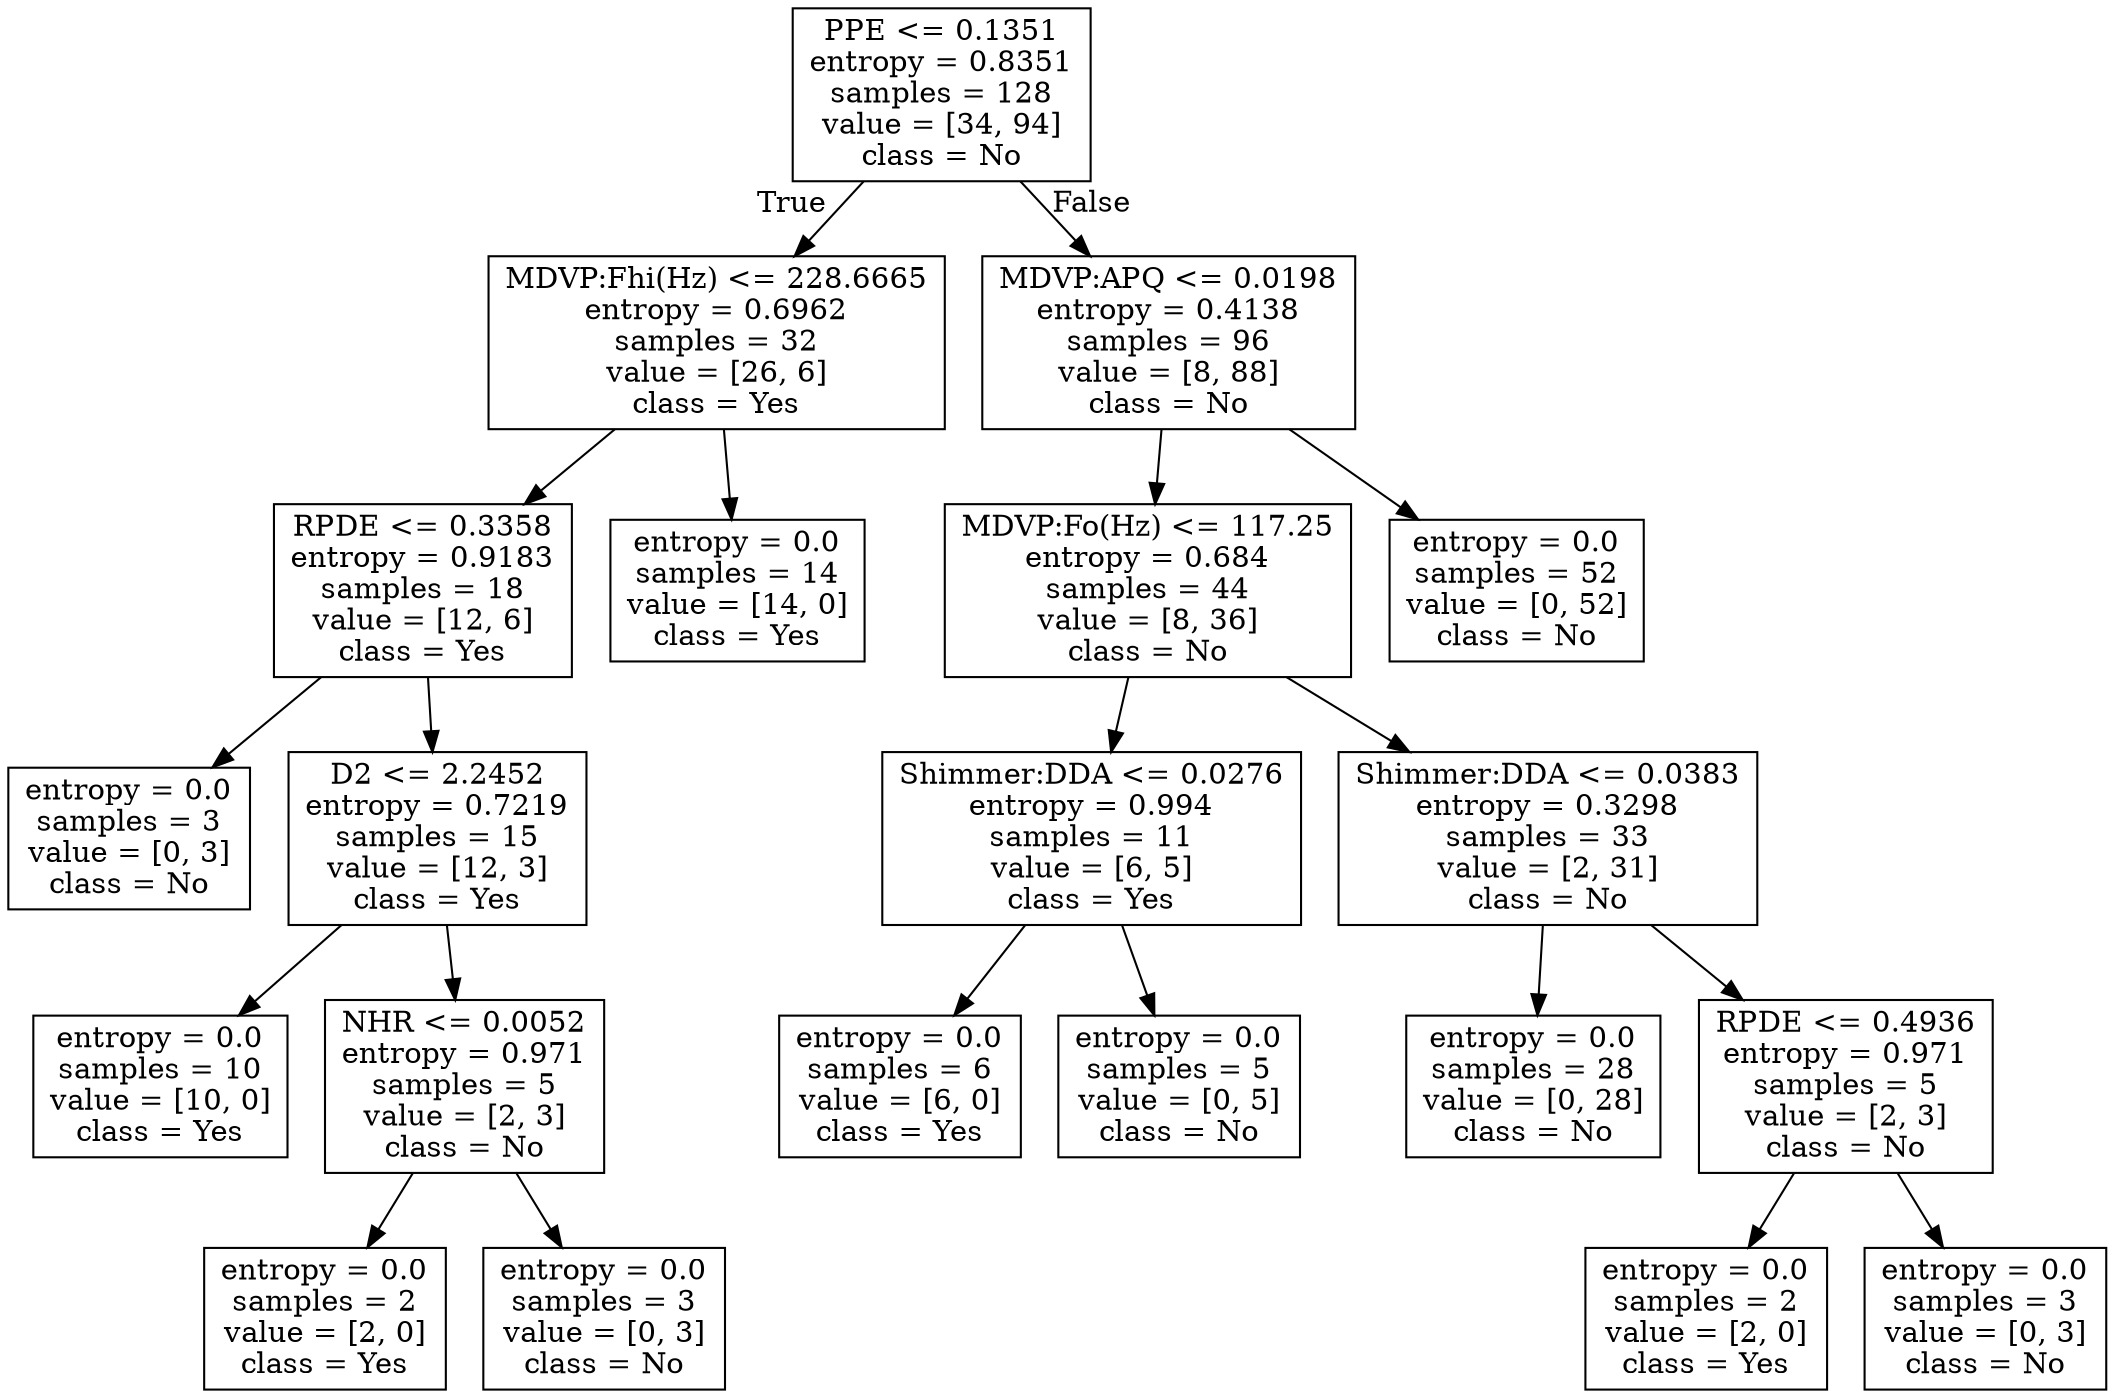 digraph Tree {
node [shape=box] ;
0 [label="PPE <= 0.1351\nentropy = 0.8351\nsamples = 128\nvalue = [34, 94]\nclass = No"] ;
1 [label="MDVP:Fhi(Hz) <= 228.6665\nentropy = 0.6962\nsamples = 32\nvalue = [26, 6]\nclass = Yes"] ;
0 -> 1 [labeldistance=2.5, labelangle=45, headlabel="True"] ;
2 [label="RPDE <= 0.3358\nentropy = 0.9183\nsamples = 18\nvalue = [12, 6]\nclass = Yes"] ;
1 -> 2 ;
3 [label="entropy = 0.0\nsamples = 3\nvalue = [0, 3]\nclass = No"] ;
2 -> 3 ;
4 [label="D2 <= 2.2452\nentropy = 0.7219\nsamples = 15\nvalue = [12, 3]\nclass = Yes"] ;
2 -> 4 ;
5 [label="entropy = 0.0\nsamples = 10\nvalue = [10, 0]\nclass = Yes"] ;
4 -> 5 ;
6 [label="NHR <= 0.0052\nentropy = 0.971\nsamples = 5\nvalue = [2, 3]\nclass = No"] ;
4 -> 6 ;
7 [label="entropy = 0.0\nsamples = 2\nvalue = [2, 0]\nclass = Yes"] ;
6 -> 7 ;
8 [label="entropy = 0.0\nsamples = 3\nvalue = [0, 3]\nclass = No"] ;
6 -> 8 ;
9 [label="entropy = 0.0\nsamples = 14\nvalue = [14, 0]\nclass = Yes"] ;
1 -> 9 ;
10 [label="MDVP:APQ <= 0.0198\nentropy = 0.4138\nsamples = 96\nvalue = [8, 88]\nclass = No"] ;
0 -> 10 [labeldistance=2.5, labelangle=-45, headlabel="False"] ;
11 [label="MDVP:Fo(Hz) <= 117.25\nentropy = 0.684\nsamples = 44\nvalue = [8, 36]\nclass = No"] ;
10 -> 11 ;
12 [label="Shimmer:DDA <= 0.0276\nentropy = 0.994\nsamples = 11\nvalue = [6, 5]\nclass = Yes"] ;
11 -> 12 ;
13 [label="entropy = 0.0\nsamples = 6\nvalue = [6, 0]\nclass = Yes"] ;
12 -> 13 ;
14 [label="entropy = 0.0\nsamples = 5\nvalue = [0, 5]\nclass = No"] ;
12 -> 14 ;
15 [label="Shimmer:DDA <= 0.0383\nentropy = 0.3298\nsamples = 33\nvalue = [2, 31]\nclass = No"] ;
11 -> 15 ;
16 [label="entropy = 0.0\nsamples = 28\nvalue = [0, 28]\nclass = No"] ;
15 -> 16 ;
17 [label="RPDE <= 0.4936\nentropy = 0.971\nsamples = 5\nvalue = [2, 3]\nclass = No"] ;
15 -> 17 ;
18 [label="entropy = 0.0\nsamples = 2\nvalue = [2, 0]\nclass = Yes"] ;
17 -> 18 ;
19 [label="entropy = 0.0\nsamples = 3\nvalue = [0, 3]\nclass = No"] ;
17 -> 19 ;
20 [label="entropy = 0.0\nsamples = 52\nvalue = [0, 52]\nclass = No"] ;
10 -> 20 ;
}